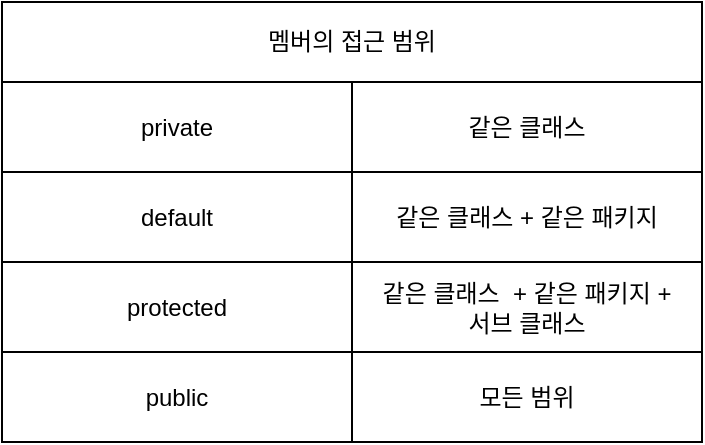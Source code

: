 <mxfile>
    <diagram id="GYCarYSJkYalMBhNIcP4" name="Page-1">
        <mxGraphModel dx="605" dy="629" grid="1" gridSize="10" guides="1" tooltips="1" connect="1" arrows="1" fold="1" page="1" pageScale="1" pageWidth="980" pageHeight="1390" math="0" shadow="0">
            <root>
                <mxCell id="0"/>
                <mxCell id="1" parent="0"/>
                <mxCell id="281" value="" style="shape=table;startSize=0;container=1;collapsible=0;childLayout=tableLayout;" vertex="1" parent="1">
                    <mxGeometry x="130" y="370" width="350" height="180" as="geometry"/>
                </mxCell>
                <mxCell id="282" value="" style="shape=partialRectangle;collapsible=0;dropTarget=0;pointerEvents=0;fillColor=none;top=0;left=0;bottom=0;right=0;points=[[0,0.5],[1,0.5]];portConstraint=eastwest;" vertex="1" parent="281">
                    <mxGeometry width="350" height="45" as="geometry"/>
                </mxCell>
                <mxCell id="283" value="private" style="shape=partialRectangle;html=1;whiteSpace=wrap;connectable=0;overflow=hidden;fillColor=none;top=0;left=0;bottom=0;right=0;pointerEvents=1;" vertex="1" parent="282">
                    <mxGeometry width="175" height="45" as="geometry">
                        <mxRectangle width="175" height="45" as="alternateBounds"/>
                    </mxGeometry>
                </mxCell>
                <mxCell id="284" value="같은 클래스" style="shape=partialRectangle;html=1;whiteSpace=wrap;connectable=0;overflow=hidden;fillColor=none;top=0;left=0;bottom=0;right=0;pointerEvents=1;" vertex="1" parent="282">
                    <mxGeometry x="175" width="175" height="45" as="geometry">
                        <mxRectangle width="175" height="45" as="alternateBounds"/>
                    </mxGeometry>
                </mxCell>
                <mxCell id="285" value="" style="shape=partialRectangle;collapsible=0;dropTarget=0;pointerEvents=0;fillColor=none;top=0;left=0;bottom=0;right=0;points=[[0,0.5],[1,0.5]];portConstraint=eastwest;" vertex="1" parent="281">
                    <mxGeometry y="45" width="350" height="45" as="geometry"/>
                </mxCell>
                <mxCell id="286" value="default" style="shape=partialRectangle;html=1;whiteSpace=wrap;connectable=0;overflow=hidden;fillColor=none;top=0;left=0;bottom=0;right=0;pointerEvents=1;" vertex="1" parent="285">
                    <mxGeometry width="175" height="45" as="geometry">
                        <mxRectangle width="175" height="45" as="alternateBounds"/>
                    </mxGeometry>
                </mxCell>
                <mxCell id="287" value="같은 클래스 + 같은 패키지" style="shape=partialRectangle;html=1;whiteSpace=wrap;connectable=0;overflow=hidden;fillColor=none;top=0;left=0;bottom=0;right=0;pointerEvents=1;" vertex="1" parent="285">
                    <mxGeometry x="175" width="175" height="45" as="geometry">
                        <mxRectangle width="175" height="45" as="alternateBounds"/>
                    </mxGeometry>
                </mxCell>
                <mxCell id="288" value="" style="shape=partialRectangle;collapsible=0;dropTarget=0;pointerEvents=0;fillColor=none;top=0;left=0;bottom=0;right=0;points=[[0,0.5],[1,0.5]];portConstraint=eastwest;" vertex="1" parent="281">
                    <mxGeometry y="90" width="350" height="45" as="geometry"/>
                </mxCell>
                <mxCell id="289" value="protected" style="shape=partialRectangle;html=1;whiteSpace=wrap;connectable=0;overflow=hidden;fillColor=none;top=0;left=0;bottom=0;right=0;pointerEvents=1;" vertex="1" parent="288">
                    <mxGeometry width="175" height="45" as="geometry">
                        <mxRectangle width="175" height="45" as="alternateBounds"/>
                    </mxGeometry>
                </mxCell>
                <mxCell id="290" value="같은 클래스&amp;nbsp; + 같은 패키지 + &lt;br&gt;서브 클래스" style="shape=partialRectangle;html=1;whiteSpace=wrap;connectable=0;overflow=hidden;fillColor=none;top=0;left=0;bottom=0;right=0;pointerEvents=1;" vertex="1" parent="288">
                    <mxGeometry x="175" width="175" height="45" as="geometry">
                        <mxRectangle width="175" height="45" as="alternateBounds"/>
                    </mxGeometry>
                </mxCell>
                <mxCell id="291" value="" style="shape=partialRectangle;collapsible=0;dropTarget=0;pointerEvents=0;fillColor=none;top=0;left=0;bottom=0;right=0;points=[[0,0.5],[1,0.5]];portConstraint=eastwest;" vertex="1" parent="281">
                    <mxGeometry y="135" width="350" height="45" as="geometry"/>
                </mxCell>
                <mxCell id="292" value="public" style="shape=partialRectangle;html=1;whiteSpace=wrap;connectable=0;overflow=hidden;fillColor=none;top=0;left=0;bottom=0;right=0;pointerEvents=1;" vertex="1" parent="291">
                    <mxGeometry width="175" height="45" as="geometry">
                        <mxRectangle width="175" height="45" as="alternateBounds"/>
                    </mxGeometry>
                </mxCell>
                <mxCell id="293" value="모든 범위" style="shape=partialRectangle;html=1;whiteSpace=wrap;connectable=0;overflow=hidden;fillColor=none;top=0;left=0;bottom=0;right=0;pointerEvents=1;" vertex="1" parent="291">
                    <mxGeometry x="175" width="175" height="45" as="geometry">
                        <mxRectangle width="175" height="45" as="alternateBounds"/>
                    </mxGeometry>
                </mxCell>
                <mxCell id="294" value="" style="shape=table;startSize=0;container=1;collapsible=0;childLayout=tableLayout;" vertex="1" parent="1">
                    <mxGeometry x="130" y="330" width="350" height="40" as="geometry"/>
                </mxCell>
                <mxCell id="295" value="" style="shape=partialRectangle;collapsible=0;dropTarget=0;pointerEvents=0;fillColor=none;top=0;left=0;bottom=0;right=0;points=[[0,0.5],[1,0.5]];portConstraint=eastwest;" vertex="1" parent="294">
                    <mxGeometry width="350" height="40" as="geometry"/>
                </mxCell>
                <mxCell id="296" value="멤버의 접근 범위" style="shape=partialRectangle;html=1;whiteSpace=wrap;connectable=0;overflow=hidden;fillColor=none;top=0;left=0;bottom=0;right=0;pointerEvents=1;" vertex="1" parent="295">
                    <mxGeometry width="350" height="40" as="geometry">
                        <mxRectangle width="350" height="40" as="alternateBounds"/>
                    </mxGeometry>
                </mxCell>
            </root>
        </mxGraphModel>
    </diagram>
</mxfile>